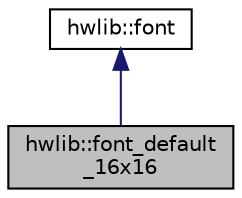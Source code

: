 digraph "hwlib::font_default_16x16"
{
  edge [fontname="Helvetica",fontsize="10",labelfontname="Helvetica",labelfontsize="10"];
  node [fontname="Helvetica",fontsize="10",shape=record];
  Node2 [label="hwlib::font_default\l_16x16",height=0.2,width=0.4,color="black", fillcolor="grey75", style="filled", fontcolor="black"];
  Node3 -> Node2 [dir="back",color="midnightblue",fontsize="10",style="solid",fontname="Helvetica"];
  Node3 [label="hwlib::font",height=0.2,width=0.4,color="black", fillcolor="white", style="filled",URL="$classhwlib_1_1font.html",tooltip="a font "];
}
